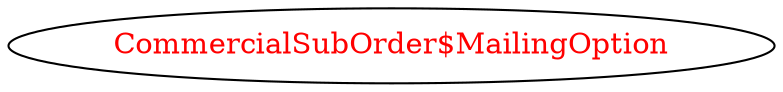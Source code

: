 digraph dependencyGraph {
 concentrate=true;
 ranksep="2.0";
 rankdir="LR"; 
 splines="ortho";
"CommercialSubOrder$MailingOption" [fontcolor="red"];
}
